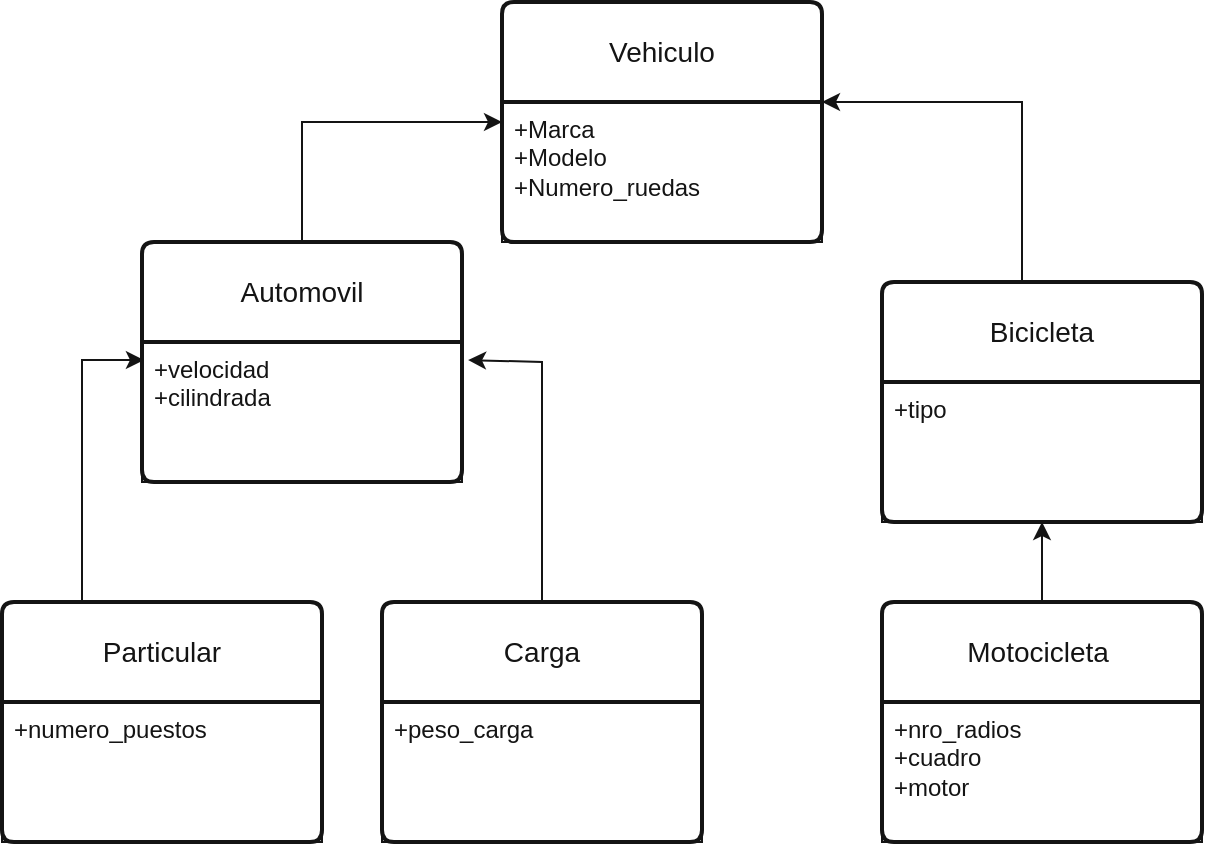 <mxfile version="21.3.2" type="device">
  <diagram name="Página-1" id="Mm97B2NtBTDsC2e90lhS">
    <mxGraphModel dx="1074" dy="586" grid="1" gridSize="10" guides="1" tooltips="1" connect="1" arrows="1" fold="1" page="1" pageScale="1" pageWidth="827" pageHeight="1169" background="#ffffff" math="0" shadow="0">
      <root>
        <mxCell id="0" />
        <mxCell id="1" parent="0" />
        <mxCell id="xpTaHgk6dkxUc-pqj0go-1" value="Vehiculo" style="swimlane;childLayout=stackLayout;horizontal=1;startSize=50;horizontalStack=0;rounded=1;fontSize=14;fontStyle=0;strokeWidth=2;resizeParent=0;resizeLast=1;shadow=0;dashed=0;align=center;arcSize=4;whiteSpace=wrap;html=1;fillColor=none;strokeColor=#141414;fontColor=#141414;" parent="1" vertex="1">
          <mxGeometry x="290" y="20" width="160" height="120" as="geometry" />
        </mxCell>
        <mxCell id="xpTaHgk6dkxUc-pqj0go-2" value="+Marca&lt;br&gt;+Modelo&lt;br&gt;+Numero_ruedas" style="align=left;fillColor=none;spacingLeft=4;fontSize=12;verticalAlign=top;resizable=0;rotatable=0;part=1;html=1;strokeColor=#141414;fontColor=#141414;" parent="xpTaHgk6dkxUc-pqj0go-1" vertex="1">
          <mxGeometry y="50" width="160" height="70" as="geometry" />
        </mxCell>
        <mxCell id="xpTaHgk6dkxUc-pqj0go-3" value="Automovil" style="swimlane;childLayout=stackLayout;horizontal=1;startSize=50;horizontalStack=0;rounded=1;fontSize=14;fontStyle=0;strokeWidth=2;resizeParent=0;resizeLast=1;shadow=0;dashed=0;align=center;arcSize=4;whiteSpace=wrap;html=1;fillColor=none;strokeColor=#141414;fontColor=#141414;" parent="1" vertex="1">
          <mxGeometry x="110" y="140" width="160" height="120" as="geometry" />
        </mxCell>
        <mxCell id="xpTaHgk6dkxUc-pqj0go-4" value="+velocidad&lt;br&gt;+cilindrada" style="align=left;fillColor=none;spacingLeft=4;fontSize=12;verticalAlign=top;resizable=0;rotatable=0;part=1;html=1;strokeColor=#141414;fontColor=#141414;" parent="xpTaHgk6dkxUc-pqj0go-3" vertex="1">
          <mxGeometry y="50" width="160" height="70" as="geometry" />
        </mxCell>
        <mxCell id="xpTaHgk6dkxUc-pqj0go-27" style="edgeStyle=orthogonalEdgeStyle;rounded=0;orthogonalLoop=1;jettySize=auto;html=1;exitX=0.25;exitY=0;exitDx=0;exitDy=0;entryX=0.006;entryY=0.129;entryDx=0;entryDy=0;entryPerimeter=0;fillColor=none;strokeColor=#141414;fontColor=#141414;" parent="1" source="xpTaHgk6dkxUc-pqj0go-7" target="xpTaHgk6dkxUc-pqj0go-4" edge="1">
          <mxGeometry relative="1" as="geometry">
            <mxPoint x="80" y="190" as="targetPoint" />
          </mxGeometry>
        </mxCell>
        <mxCell id="xpTaHgk6dkxUc-pqj0go-7" value="Particular" style="swimlane;childLayout=stackLayout;horizontal=1;startSize=50;horizontalStack=0;rounded=1;fontSize=14;fontStyle=0;strokeWidth=2;resizeParent=0;resizeLast=1;shadow=0;dashed=0;align=center;arcSize=4;whiteSpace=wrap;html=1;fillColor=none;strokeColor=#141414;fontColor=#141414;" parent="1" vertex="1">
          <mxGeometry x="40" y="320" width="160" height="120" as="geometry" />
        </mxCell>
        <mxCell id="xpTaHgk6dkxUc-pqj0go-8" value="+numero_puestos" style="align=left;fillColor=none;spacingLeft=4;fontSize=12;verticalAlign=top;resizable=0;rotatable=0;part=1;html=1;strokeColor=#141414;fontColor=#141414;" parent="xpTaHgk6dkxUc-pqj0go-7" vertex="1">
          <mxGeometry y="50" width="160" height="70" as="geometry" />
        </mxCell>
        <mxCell id="xpTaHgk6dkxUc-pqj0go-9" value="Carga" style="swimlane;childLayout=stackLayout;horizontal=1;startSize=50;horizontalStack=0;rounded=1;fontSize=14;fontStyle=0;strokeWidth=2;resizeParent=0;resizeLast=1;shadow=0;dashed=0;align=center;arcSize=4;whiteSpace=wrap;html=1;fillColor=none;strokeColor=#141414;fontColor=#141414;" parent="1" vertex="1">
          <mxGeometry x="230" y="320" width="160" height="120" as="geometry" />
        </mxCell>
        <mxCell id="xpTaHgk6dkxUc-pqj0go-10" value="+peso_carga" style="align=left;fillColor=none;spacingLeft=4;fontSize=12;verticalAlign=top;resizable=0;rotatable=0;part=1;html=1;strokeColor=#141414;fontColor=#141414;" parent="xpTaHgk6dkxUc-pqj0go-9" vertex="1">
          <mxGeometry y="50" width="160" height="70" as="geometry" />
        </mxCell>
        <mxCell id="xpTaHgk6dkxUc-pqj0go-11" value="Bicicleta" style="swimlane;childLayout=stackLayout;horizontal=1;startSize=50;horizontalStack=0;rounded=1;fontSize=14;fontStyle=0;strokeWidth=2;resizeParent=0;resizeLast=1;shadow=0;dashed=0;align=center;arcSize=4;whiteSpace=wrap;html=1;fillColor=none;strokeColor=#141414;fontColor=#141414;" parent="1" vertex="1">
          <mxGeometry x="480" y="160" width="160" height="120" as="geometry" />
        </mxCell>
        <mxCell id="xpTaHgk6dkxUc-pqj0go-12" value="+tipo" style="align=left;fillColor=none;spacingLeft=4;fontSize=12;verticalAlign=top;resizable=0;rotatable=0;part=1;html=1;strokeColor=#141414;fontColor=#141414;" parent="xpTaHgk6dkxUc-pqj0go-11" vertex="1">
          <mxGeometry y="50" width="160" height="70" as="geometry" />
        </mxCell>
        <mxCell id="xpTaHgk6dkxUc-pqj0go-13" value="Motocicleta&lt;span style=&quot;white-space: pre;&quot;&gt; &lt;/span&gt;" style="swimlane;childLayout=stackLayout;horizontal=1;startSize=50;horizontalStack=0;rounded=1;fontSize=14;fontStyle=0;strokeWidth=2;resizeParent=0;resizeLast=1;shadow=0;dashed=0;align=center;arcSize=4;whiteSpace=wrap;html=1;fillColor=none;strokeColor=#141414;fontColor=#141414;" parent="1" vertex="1">
          <mxGeometry x="480" y="320" width="160" height="120" as="geometry" />
        </mxCell>
        <mxCell id="xpTaHgk6dkxUc-pqj0go-14" value="+nro_radios&lt;br&gt;+cuadro&lt;br&gt;+motor" style="align=left;fillColor=none;spacingLeft=4;fontSize=12;verticalAlign=top;resizable=0;rotatable=0;part=1;html=1;strokeColor=#141414;fontColor=#141414;" parent="xpTaHgk6dkxUc-pqj0go-13" vertex="1">
          <mxGeometry y="50" width="160" height="70" as="geometry" />
        </mxCell>
        <mxCell id="xpTaHgk6dkxUc-pqj0go-22" value="" style="endArrow=classic;html=1;rounded=0;entryX=0;entryY=0.5;entryDx=0;entryDy=0;exitX=0.5;exitY=0;exitDx=0;exitDy=0;fillColor=none;strokeColor=#141414;fontColor=#141414;" parent="1" source="xpTaHgk6dkxUc-pqj0go-3" target="xpTaHgk6dkxUc-pqj0go-1" edge="1">
          <mxGeometry width="50" height="50" relative="1" as="geometry">
            <mxPoint x="190" y="160" as="sourcePoint" />
            <mxPoint x="190" y="80" as="targetPoint" />
            <Array as="points">
              <mxPoint x="190" y="80" />
            </Array>
          </mxGeometry>
        </mxCell>
        <mxCell id="xpTaHgk6dkxUc-pqj0go-31" value="" style="endArrow=classic;html=1;rounded=0;entryX=1.019;entryY=0.129;entryDx=0;entryDy=0;entryPerimeter=0;exitX=0.5;exitY=0;exitDx=0;exitDy=0;fillColor=none;strokeColor=#141414;fontColor=#141414;" parent="1" source="xpTaHgk6dkxUc-pqj0go-9" target="xpTaHgk6dkxUc-pqj0go-4" edge="1">
          <mxGeometry width="50" height="50" relative="1" as="geometry">
            <mxPoint x="310" y="280" as="sourcePoint" />
            <mxPoint x="360" y="230" as="targetPoint" />
            <Array as="points">
              <mxPoint x="310" y="200" />
            </Array>
          </mxGeometry>
        </mxCell>
        <mxCell id="xpTaHgk6dkxUc-pqj0go-32" value="" style="endArrow=classic;html=1;rounded=0;entryX=1;entryY=0;entryDx=0;entryDy=0;fillColor=none;strokeColor=#141414;fontColor=#141414;" parent="1" target="xpTaHgk6dkxUc-pqj0go-2" edge="1">
          <mxGeometry width="50" height="50" relative="1" as="geometry">
            <mxPoint x="550" y="160" as="sourcePoint" />
            <mxPoint x="600" y="110" as="targetPoint" />
            <Array as="points">
              <mxPoint x="550" y="70" />
            </Array>
          </mxGeometry>
        </mxCell>
        <mxCell id="xpTaHgk6dkxUc-pqj0go-33" value="" style="endArrow=classic;html=1;rounded=0;entryX=0.5;entryY=1;entryDx=0;entryDy=0;exitX=0.5;exitY=0;exitDx=0;exitDy=0;fillColor=none;strokeColor=#141414;fontColor=#141414;" parent="1" source="xpTaHgk6dkxUc-pqj0go-13" target="xpTaHgk6dkxUc-pqj0go-12" edge="1">
          <mxGeometry width="50" height="50" relative="1" as="geometry">
            <mxPoint x="550" y="320" as="sourcePoint" />
            <mxPoint x="600" y="270" as="targetPoint" />
          </mxGeometry>
        </mxCell>
      </root>
    </mxGraphModel>
  </diagram>
</mxfile>
